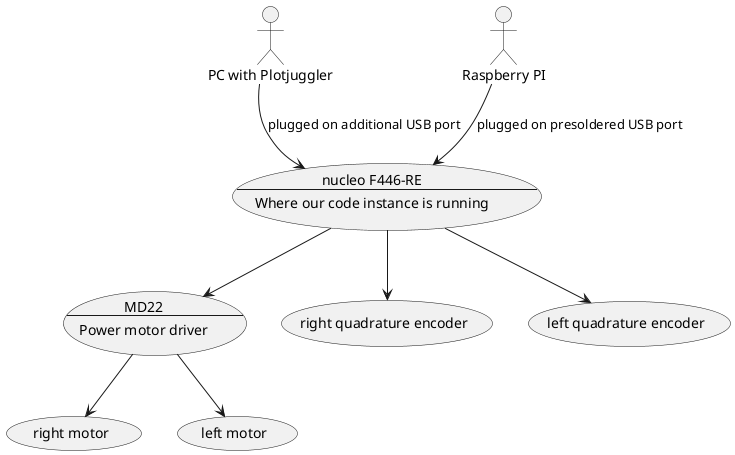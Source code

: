 @startuml
:PC with Plotjuggler:
:Raspberry PI:

usecase nucleo as "nucleo F446-RE 
--
Where our code instance is running
"

usecase MD22 as "MD22
--
Power motor driver"

(right motor)
(left motor)
(right quadrature encoder)
(left quadrature encoder)



:PC with Plotjuggler: --> (nucleo) : plugged on additional USB port
:Raspberry PI: --> (nucleo) : plugged on presoldered USB port
(nucleo) --> (MD22)
(MD22) --> (right motor)
(MD22) --> (left motor)
(nucleo) --> (right quadrature encoder)
(nucleo) --> (left quadrature encoder)
@enduml
